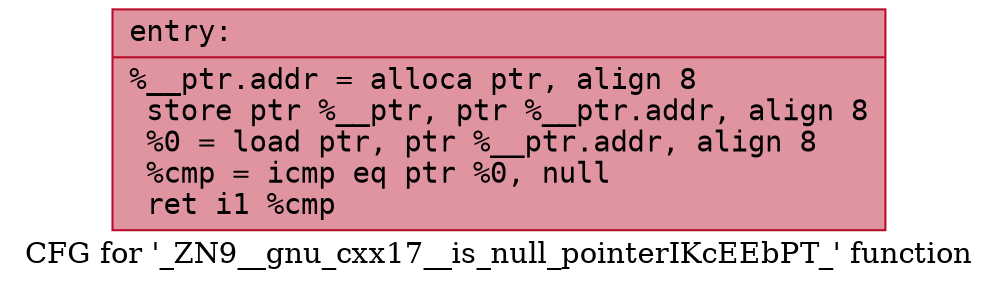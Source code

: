 digraph "CFG for '_ZN9__gnu_cxx17__is_null_pointerIKcEEbPT_' function" {
	label="CFG for '_ZN9__gnu_cxx17__is_null_pointerIKcEEbPT_' function";

	Node0x557ad5ce0e50 [shape=record,color="#b70d28ff", style=filled, fillcolor="#b70d2870" fontname="Courier",label="{entry:\l|  %__ptr.addr = alloca ptr, align 8\l  store ptr %__ptr, ptr %__ptr.addr, align 8\l  %0 = load ptr, ptr %__ptr.addr, align 8\l  %cmp = icmp eq ptr %0, null\l  ret i1 %cmp\l}"];
}
